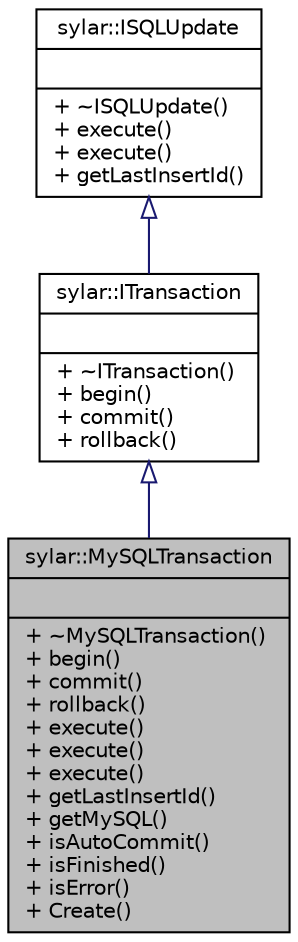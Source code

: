 digraph "sylar::MySQLTransaction"
{
 // LATEX_PDF_SIZE
  edge [fontname="Helvetica",fontsize="10",labelfontname="Helvetica",labelfontsize="10"];
  node [fontname="Helvetica",fontsize="10",shape=record];
  Node1 [label="{sylar::MySQLTransaction\n||+ ~MySQLTransaction()\l+ begin()\l+ commit()\l+ rollback()\l+ execute()\l+ execute()\l+ execute()\l+ getLastInsertId()\l+ getMySQL()\l+ isAutoCommit()\l+ isFinished()\l+ isError()\l+ Create()\l}",height=0.2,width=0.4,color="black", fillcolor="grey75", style="filled", fontcolor="black",tooltip=" "];
  Node2 -> Node1 [dir="back",color="midnightblue",fontsize="10",style="solid",arrowtail="onormal",fontname="Helvetica"];
  Node2 [label="{sylar::ITransaction\n||+ ~ITransaction()\l+ begin()\l+ commit()\l+ rollback()\l}",height=0.2,width=0.4,color="black", fillcolor="white", style="filled",URL="$classsylar_1_1ITransaction.html",tooltip=" "];
  Node3 -> Node2 [dir="back",color="midnightblue",fontsize="10",style="solid",arrowtail="onormal",fontname="Helvetica"];
  Node3 [label="{sylar::ISQLUpdate\n||+ ~ISQLUpdate()\l+ execute()\l+ execute()\l+ getLastInsertId()\l}",height=0.2,width=0.4,color="black", fillcolor="white", style="filled",URL="$classsylar_1_1ISQLUpdate.html",tooltip=" "];
}
